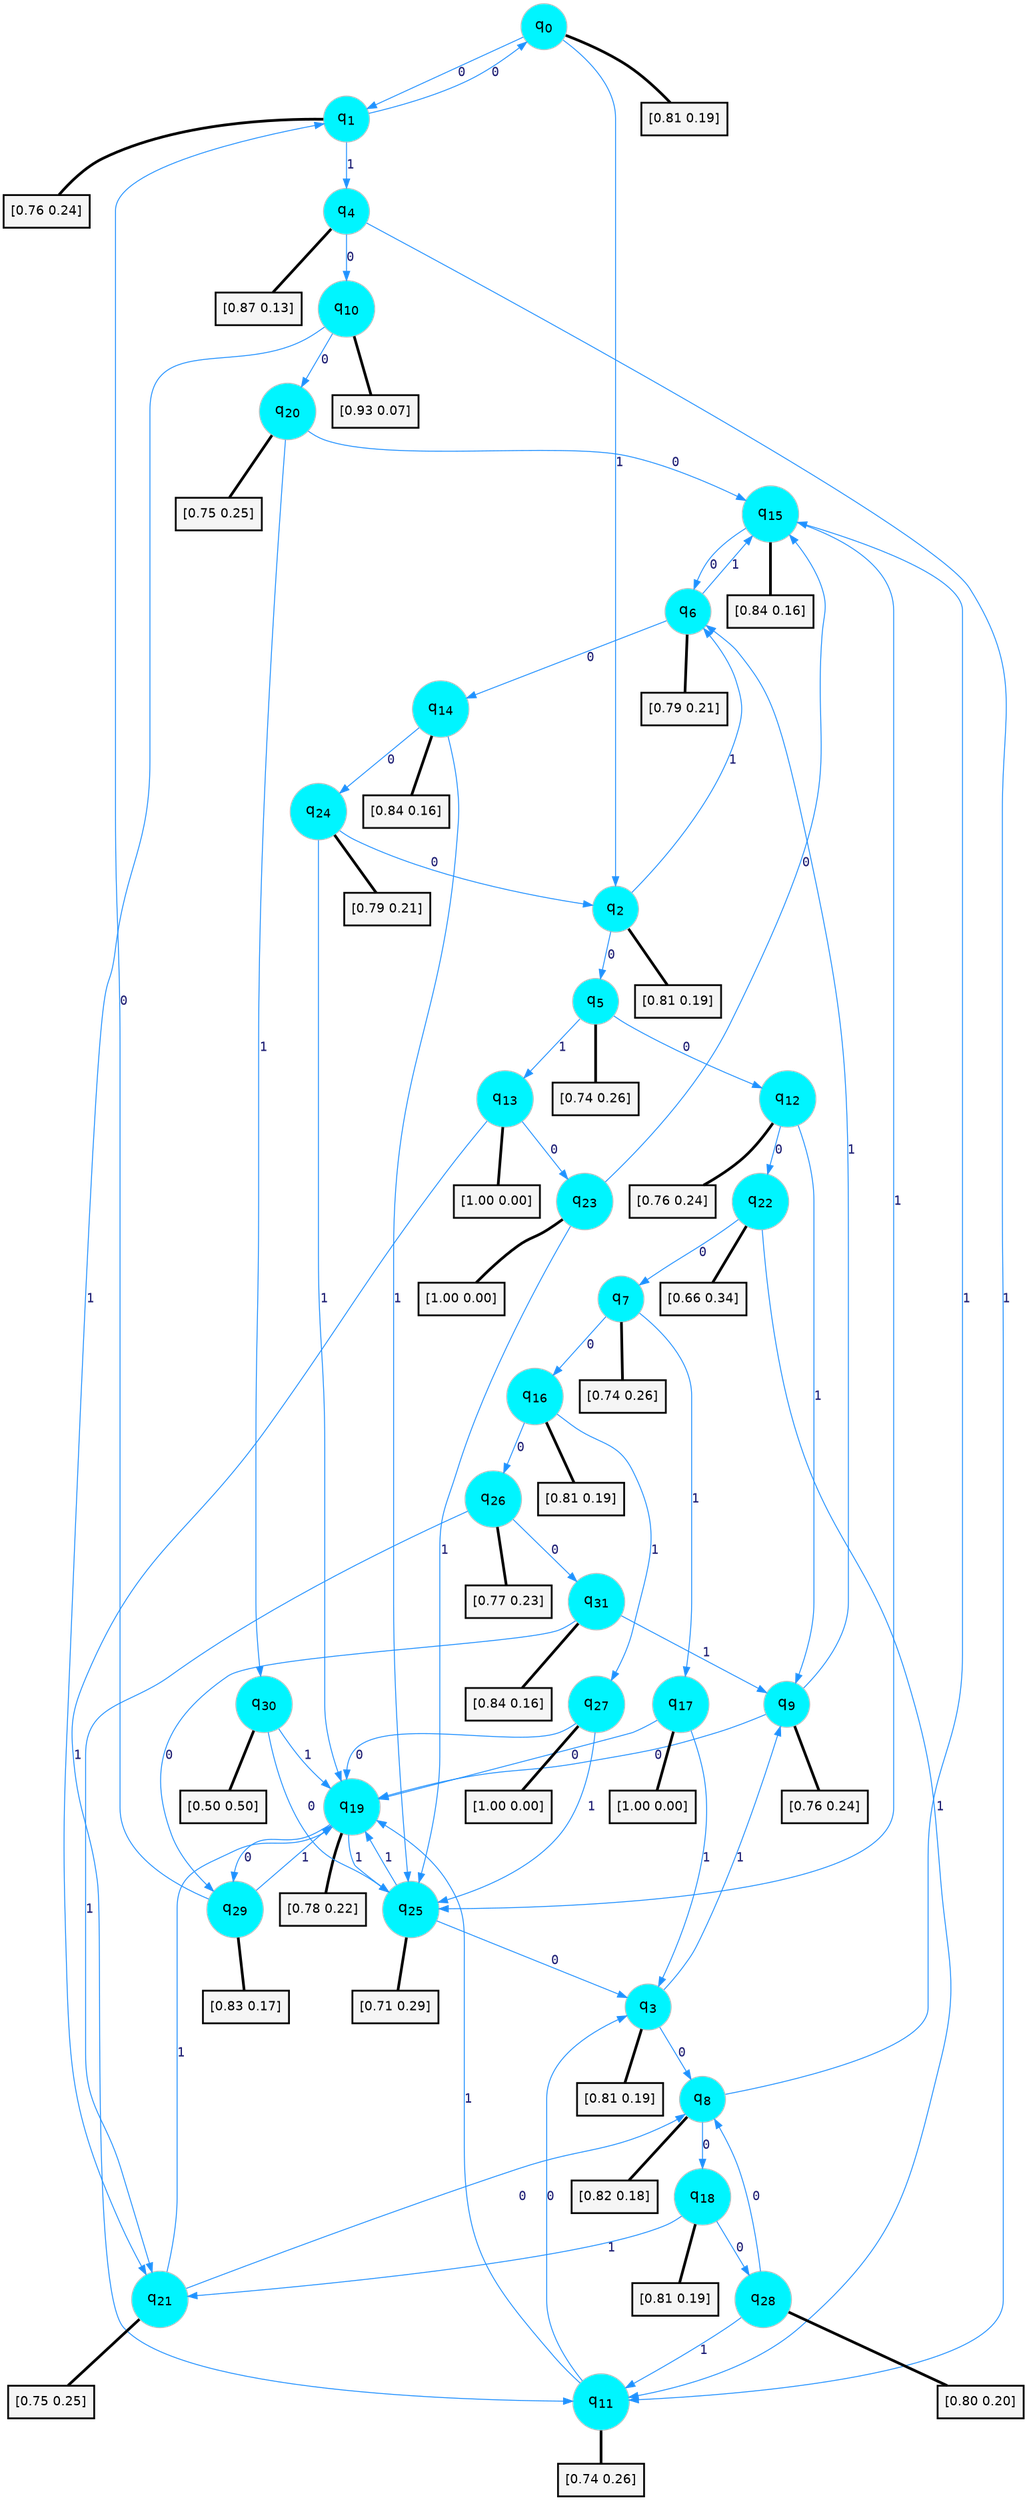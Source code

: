 digraph G {
graph [
bgcolor=transparent, dpi=300, rankdir=TD, size="40,25"];
node [
color=gray, fillcolor=turquoise1, fontcolor=black, fontname=Helvetica, fontsize=16, fontweight=bold, shape=circle, style=filled];
edge [
arrowsize=1, color=dodgerblue1, fontcolor=midnightblue, fontname=courier, fontweight=bold, penwidth=1, style=solid, weight=20];
0[label=<q<SUB>0</SUB>>];
1[label=<q<SUB>1</SUB>>];
2[label=<q<SUB>2</SUB>>];
3[label=<q<SUB>3</SUB>>];
4[label=<q<SUB>4</SUB>>];
5[label=<q<SUB>5</SUB>>];
6[label=<q<SUB>6</SUB>>];
7[label=<q<SUB>7</SUB>>];
8[label=<q<SUB>8</SUB>>];
9[label=<q<SUB>9</SUB>>];
10[label=<q<SUB>10</SUB>>];
11[label=<q<SUB>11</SUB>>];
12[label=<q<SUB>12</SUB>>];
13[label=<q<SUB>13</SUB>>];
14[label=<q<SUB>14</SUB>>];
15[label=<q<SUB>15</SUB>>];
16[label=<q<SUB>16</SUB>>];
17[label=<q<SUB>17</SUB>>];
18[label=<q<SUB>18</SUB>>];
19[label=<q<SUB>19</SUB>>];
20[label=<q<SUB>20</SUB>>];
21[label=<q<SUB>21</SUB>>];
22[label=<q<SUB>22</SUB>>];
23[label=<q<SUB>23</SUB>>];
24[label=<q<SUB>24</SUB>>];
25[label=<q<SUB>25</SUB>>];
26[label=<q<SUB>26</SUB>>];
27[label=<q<SUB>27</SUB>>];
28[label=<q<SUB>28</SUB>>];
29[label=<q<SUB>29</SUB>>];
30[label=<q<SUB>30</SUB>>];
31[label=<q<SUB>31</SUB>>];
32[label="[0.81 0.19]", shape=box,fontcolor=black, fontname=Helvetica, fontsize=14, penwidth=2, fillcolor=whitesmoke,color=black];
33[label="[0.76 0.24]", shape=box,fontcolor=black, fontname=Helvetica, fontsize=14, penwidth=2, fillcolor=whitesmoke,color=black];
34[label="[0.81 0.19]", shape=box,fontcolor=black, fontname=Helvetica, fontsize=14, penwidth=2, fillcolor=whitesmoke,color=black];
35[label="[0.81 0.19]", shape=box,fontcolor=black, fontname=Helvetica, fontsize=14, penwidth=2, fillcolor=whitesmoke,color=black];
36[label="[0.87 0.13]", shape=box,fontcolor=black, fontname=Helvetica, fontsize=14, penwidth=2, fillcolor=whitesmoke,color=black];
37[label="[0.74 0.26]", shape=box,fontcolor=black, fontname=Helvetica, fontsize=14, penwidth=2, fillcolor=whitesmoke,color=black];
38[label="[0.79 0.21]", shape=box,fontcolor=black, fontname=Helvetica, fontsize=14, penwidth=2, fillcolor=whitesmoke,color=black];
39[label="[0.74 0.26]", shape=box,fontcolor=black, fontname=Helvetica, fontsize=14, penwidth=2, fillcolor=whitesmoke,color=black];
40[label="[0.82 0.18]", shape=box,fontcolor=black, fontname=Helvetica, fontsize=14, penwidth=2, fillcolor=whitesmoke,color=black];
41[label="[0.76 0.24]", shape=box,fontcolor=black, fontname=Helvetica, fontsize=14, penwidth=2, fillcolor=whitesmoke,color=black];
42[label="[0.93 0.07]", shape=box,fontcolor=black, fontname=Helvetica, fontsize=14, penwidth=2, fillcolor=whitesmoke,color=black];
43[label="[0.74 0.26]", shape=box,fontcolor=black, fontname=Helvetica, fontsize=14, penwidth=2, fillcolor=whitesmoke,color=black];
44[label="[0.76 0.24]", shape=box,fontcolor=black, fontname=Helvetica, fontsize=14, penwidth=2, fillcolor=whitesmoke,color=black];
45[label="[1.00 0.00]", shape=box,fontcolor=black, fontname=Helvetica, fontsize=14, penwidth=2, fillcolor=whitesmoke,color=black];
46[label="[0.84 0.16]", shape=box,fontcolor=black, fontname=Helvetica, fontsize=14, penwidth=2, fillcolor=whitesmoke,color=black];
47[label="[0.84 0.16]", shape=box,fontcolor=black, fontname=Helvetica, fontsize=14, penwidth=2, fillcolor=whitesmoke,color=black];
48[label="[0.81 0.19]", shape=box,fontcolor=black, fontname=Helvetica, fontsize=14, penwidth=2, fillcolor=whitesmoke,color=black];
49[label="[1.00 0.00]", shape=box,fontcolor=black, fontname=Helvetica, fontsize=14, penwidth=2, fillcolor=whitesmoke,color=black];
50[label="[0.81 0.19]", shape=box,fontcolor=black, fontname=Helvetica, fontsize=14, penwidth=2, fillcolor=whitesmoke,color=black];
51[label="[0.78 0.22]", shape=box,fontcolor=black, fontname=Helvetica, fontsize=14, penwidth=2, fillcolor=whitesmoke,color=black];
52[label="[0.75 0.25]", shape=box,fontcolor=black, fontname=Helvetica, fontsize=14, penwidth=2, fillcolor=whitesmoke,color=black];
53[label="[0.75 0.25]", shape=box,fontcolor=black, fontname=Helvetica, fontsize=14, penwidth=2, fillcolor=whitesmoke,color=black];
54[label="[0.66 0.34]", shape=box,fontcolor=black, fontname=Helvetica, fontsize=14, penwidth=2, fillcolor=whitesmoke,color=black];
55[label="[1.00 0.00]", shape=box,fontcolor=black, fontname=Helvetica, fontsize=14, penwidth=2, fillcolor=whitesmoke,color=black];
56[label="[0.79 0.21]", shape=box,fontcolor=black, fontname=Helvetica, fontsize=14, penwidth=2, fillcolor=whitesmoke,color=black];
57[label="[0.71 0.29]", shape=box,fontcolor=black, fontname=Helvetica, fontsize=14, penwidth=2, fillcolor=whitesmoke,color=black];
58[label="[0.77 0.23]", shape=box,fontcolor=black, fontname=Helvetica, fontsize=14, penwidth=2, fillcolor=whitesmoke,color=black];
59[label="[1.00 0.00]", shape=box,fontcolor=black, fontname=Helvetica, fontsize=14, penwidth=2, fillcolor=whitesmoke,color=black];
60[label="[0.80 0.20]", shape=box,fontcolor=black, fontname=Helvetica, fontsize=14, penwidth=2, fillcolor=whitesmoke,color=black];
61[label="[0.83 0.17]", shape=box,fontcolor=black, fontname=Helvetica, fontsize=14, penwidth=2, fillcolor=whitesmoke,color=black];
62[label="[0.50 0.50]", shape=box,fontcolor=black, fontname=Helvetica, fontsize=14, penwidth=2, fillcolor=whitesmoke,color=black];
63[label="[0.84 0.16]", shape=box,fontcolor=black, fontname=Helvetica, fontsize=14, penwidth=2, fillcolor=whitesmoke,color=black];
0->1 [label=0];
0->2 [label=1];
0->32 [arrowhead=none, penwidth=3,color=black];
1->0 [label=0];
1->4 [label=1];
1->33 [arrowhead=none, penwidth=3,color=black];
2->5 [label=0];
2->6 [label=1];
2->34 [arrowhead=none, penwidth=3,color=black];
3->8 [label=0];
3->9 [label=1];
3->35 [arrowhead=none, penwidth=3,color=black];
4->10 [label=0];
4->11 [label=1];
4->36 [arrowhead=none, penwidth=3,color=black];
5->12 [label=0];
5->13 [label=1];
5->37 [arrowhead=none, penwidth=3,color=black];
6->14 [label=0];
6->15 [label=1];
6->38 [arrowhead=none, penwidth=3,color=black];
7->16 [label=0];
7->17 [label=1];
7->39 [arrowhead=none, penwidth=3,color=black];
8->18 [label=0];
8->15 [label=1];
8->40 [arrowhead=none, penwidth=3,color=black];
9->19 [label=0];
9->6 [label=1];
9->41 [arrowhead=none, penwidth=3,color=black];
10->20 [label=0];
10->21 [label=1];
10->42 [arrowhead=none, penwidth=3,color=black];
11->3 [label=0];
11->19 [label=1];
11->43 [arrowhead=none, penwidth=3,color=black];
12->22 [label=0];
12->9 [label=1];
12->44 [arrowhead=none, penwidth=3,color=black];
13->23 [label=0];
13->11 [label=1];
13->45 [arrowhead=none, penwidth=3,color=black];
14->24 [label=0];
14->25 [label=1];
14->46 [arrowhead=none, penwidth=3,color=black];
15->6 [label=0];
15->25 [label=1];
15->47 [arrowhead=none, penwidth=3,color=black];
16->26 [label=0];
16->27 [label=1];
16->48 [arrowhead=none, penwidth=3,color=black];
17->19 [label=0];
17->3 [label=1];
17->49 [arrowhead=none, penwidth=3,color=black];
18->28 [label=0];
18->21 [label=1];
18->50 [arrowhead=none, penwidth=3,color=black];
19->29 [label=0];
19->25 [label=1];
19->51 [arrowhead=none, penwidth=3,color=black];
20->15 [label=0];
20->30 [label=1];
20->52 [arrowhead=none, penwidth=3,color=black];
21->8 [label=0];
21->19 [label=1];
21->53 [arrowhead=none, penwidth=3,color=black];
22->7 [label=0];
22->11 [label=1];
22->54 [arrowhead=none, penwidth=3,color=black];
23->15 [label=0];
23->25 [label=1];
23->55 [arrowhead=none, penwidth=3,color=black];
24->2 [label=0];
24->19 [label=1];
24->56 [arrowhead=none, penwidth=3,color=black];
25->3 [label=0];
25->19 [label=1];
25->57 [arrowhead=none, penwidth=3,color=black];
26->31 [label=0];
26->21 [label=1];
26->58 [arrowhead=none, penwidth=3,color=black];
27->19 [label=0];
27->25 [label=1];
27->59 [arrowhead=none, penwidth=3,color=black];
28->8 [label=0];
28->11 [label=1];
28->60 [arrowhead=none, penwidth=3,color=black];
29->1 [label=0];
29->19 [label=1];
29->61 [arrowhead=none, penwidth=3,color=black];
30->25 [label=0];
30->19 [label=1];
30->62 [arrowhead=none, penwidth=3,color=black];
31->29 [label=0];
31->9 [label=1];
31->63 [arrowhead=none, penwidth=3,color=black];
}

